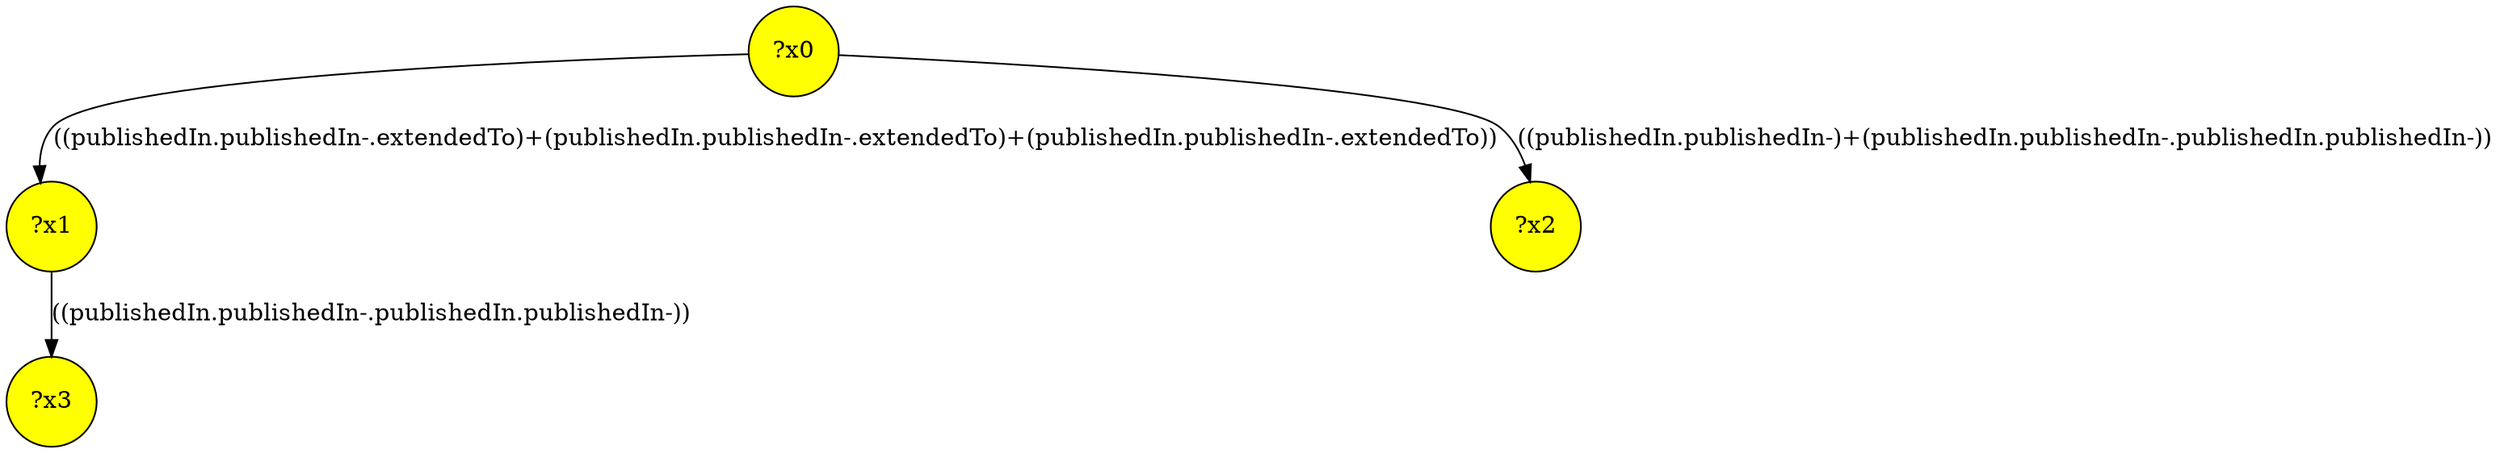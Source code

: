 digraph g {
	x1 [fillcolor="yellow", style="filled," shape=circle, label="?x1"];
	x0 [fillcolor="yellow", style="filled," shape=circle, label="?x0"];
	x2 [fillcolor="yellow", style="filled," shape=circle, label="?x2"];
	x3 [fillcolor="yellow", style="filled," shape=circle, label="?x3"];
	x0 -> x1 [label="((publishedIn.publishedIn-.extendedTo)+(publishedIn.publishedIn-.extendedTo)+(publishedIn.publishedIn-.extendedTo))"];
	x0 -> x2 [label="((publishedIn.publishedIn-)+(publishedIn.publishedIn-.publishedIn.publishedIn-))"];
	x1 -> x3 [label="((publishedIn.publishedIn-.publishedIn.publishedIn-))"];
}
